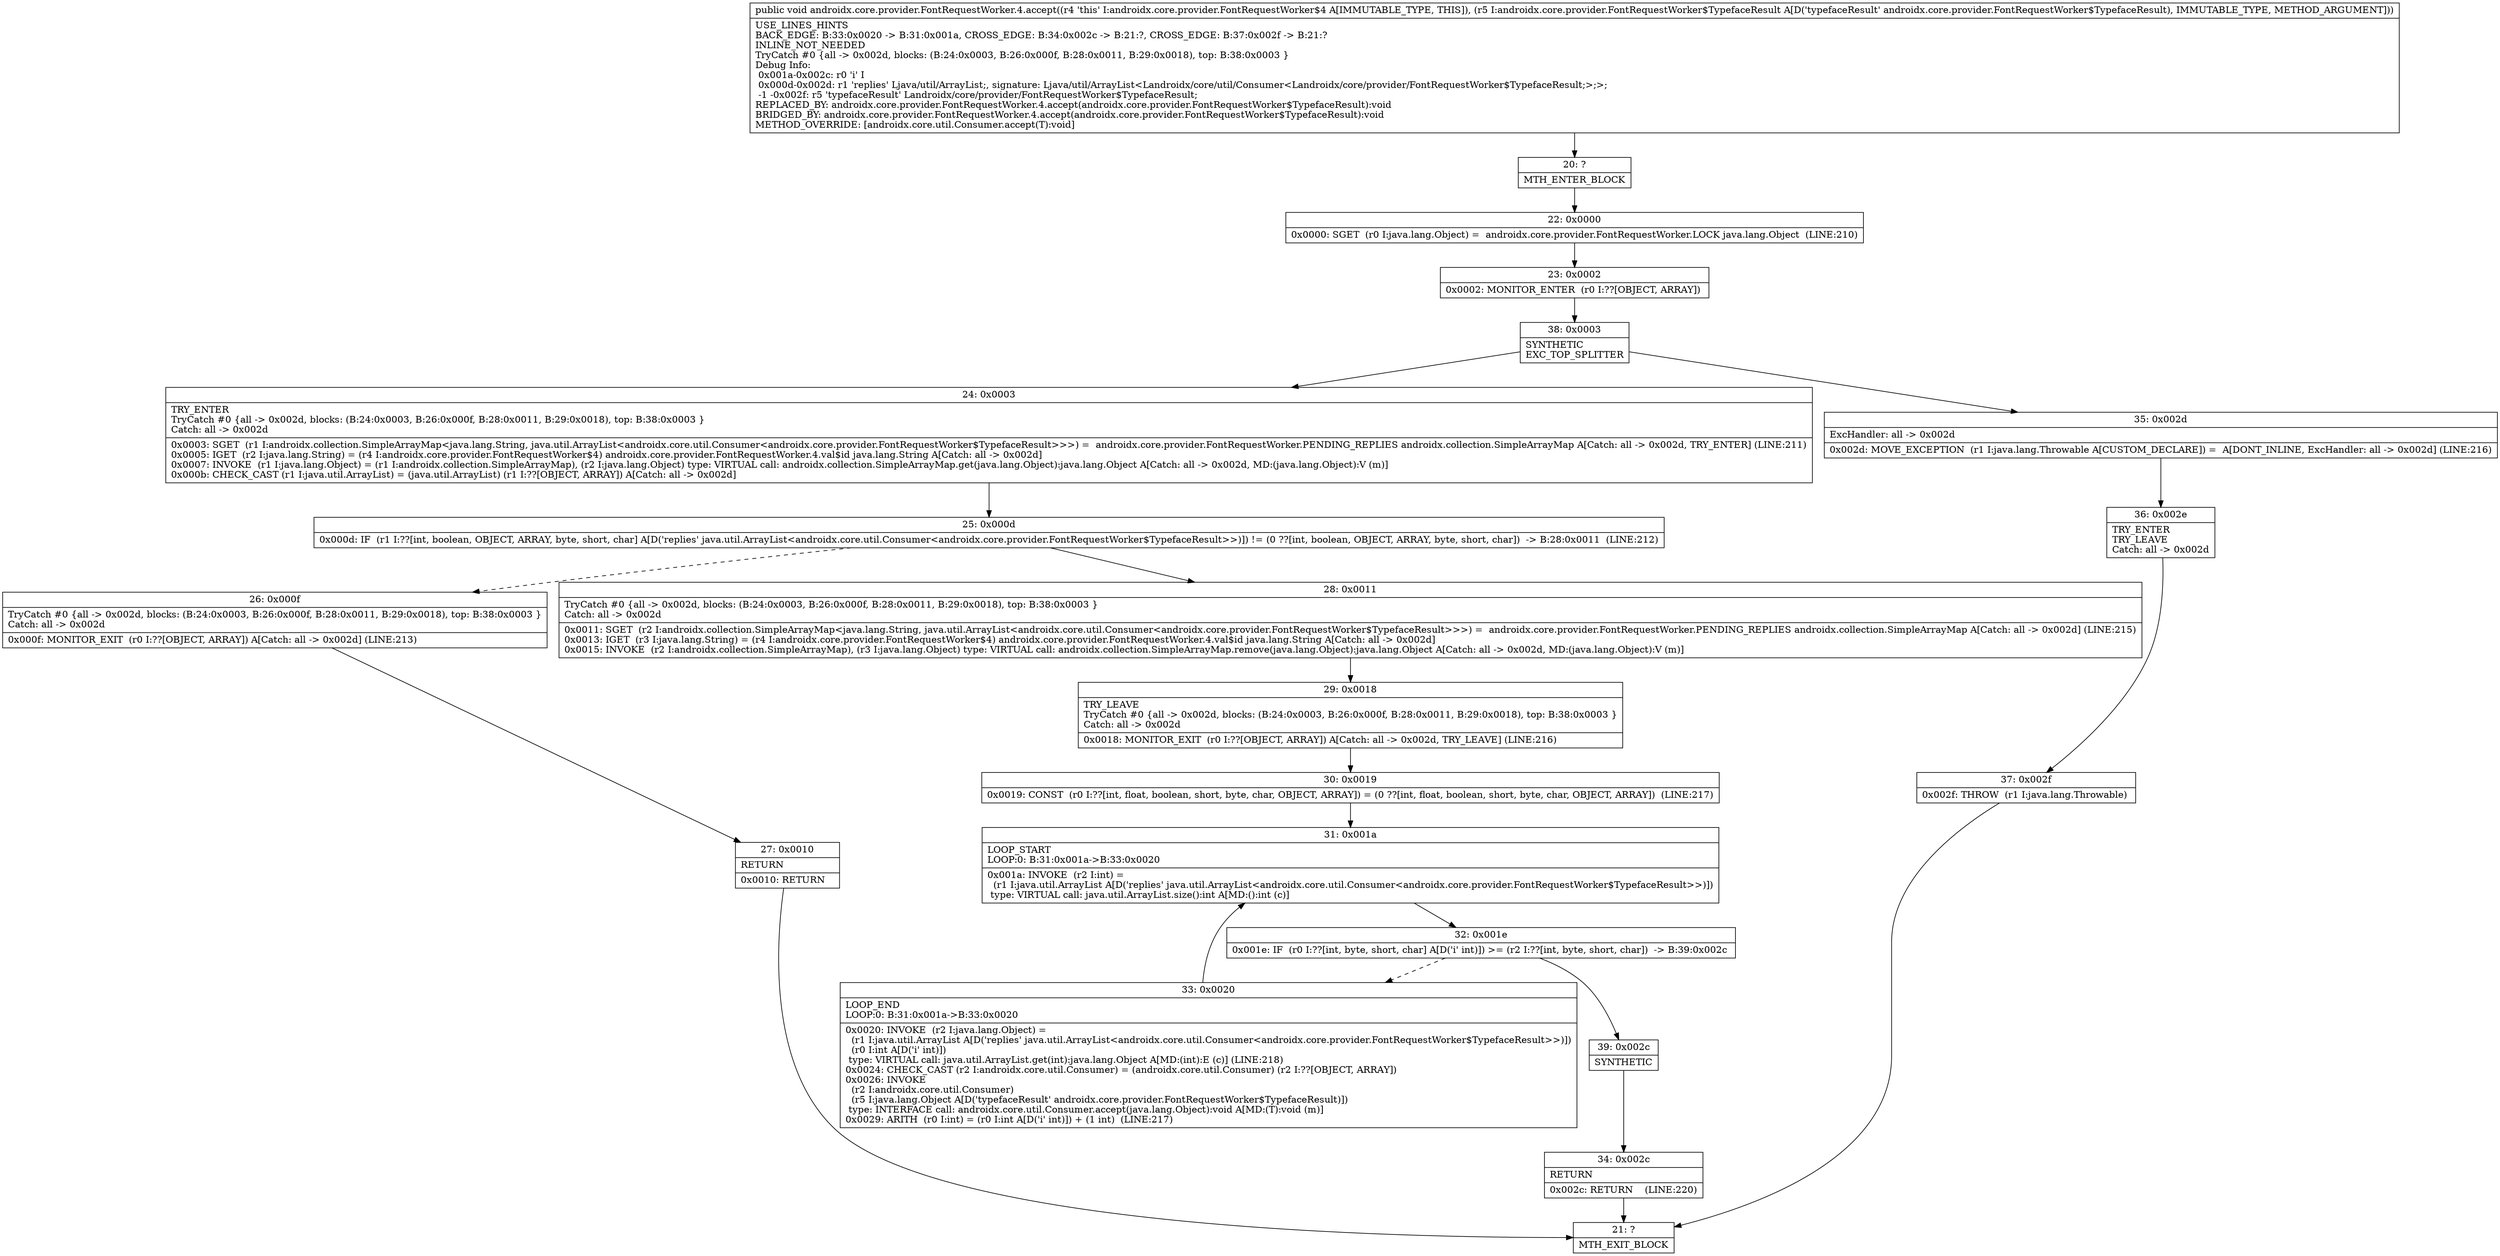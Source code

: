 digraph "CFG forandroidx.core.provider.FontRequestWorker.4.accept(Landroidx\/core\/provider\/FontRequestWorker$TypefaceResult;)V" {
Node_20 [shape=record,label="{20\:\ ?|MTH_ENTER_BLOCK\l}"];
Node_22 [shape=record,label="{22\:\ 0x0000|0x0000: SGET  (r0 I:java.lang.Object) =  androidx.core.provider.FontRequestWorker.LOCK java.lang.Object  (LINE:210)\l}"];
Node_23 [shape=record,label="{23\:\ 0x0002|0x0002: MONITOR_ENTER  (r0 I:??[OBJECT, ARRAY]) \l}"];
Node_38 [shape=record,label="{38\:\ 0x0003|SYNTHETIC\lEXC_TOP_SPLITTER\l}"];
Node_24 [shape=record,label="{24\:\ 0x0003|TRY_ENTER\lTryCatch #0 \{all \-\> 0x002d, blocks: (B:24:0x0003, B:26:0x000f, B:28:0x0011, B:29:0x0018), top: B:38:0x0003 \}\lCatch: all \-\> 0x002d\l|0x0003: SGET  (r1 I:androidx.collection.SimpleArrayMap\<java.lang.String, java.util.ArrayList\<androidx.core.util.Consumer\<androidx.core.provider.FontRequestWorker$TypefaceResult\>\>\>) =  androidx.core.provider.FontRequestWorker.PENDING_REPLIES androidx.collection.SimpleArrayMap A[Catch: all \-\> 0x002d, TRY_ENTER] (LINE:211)\l0x0005: IGET  (r2 I:java.lang.String) = (r4 I:androidx.core.provider.FontRequestWorker$4) androidx.core.provider.FontRequestWorker.4.val$id java.lang.String A[Catch: all \-\> 0x002d]\l0x0007: INVOKE  (r1 I:java.lang.Object) = (r1 I:androidx.collection.SimpleArrayMap), (r2 I:java.lang.Object) type: VIRTUAL call: androidx.collection.SimpleArrayMap.get(java.lang.Object):java.lang.Object A[Catch: all \-\> 0x002d, MD:(java.lang.Object):V (m)]\l0x000b: CHECK_CAST (r1 I:java.util.ArrayList) = (java.util.ArrayList) (r1 I:??[OBJECT, ARRAY]) A[Catch: all \-\> 0x002d]\l}"];
Node_25 [shape=record,label="{25\:\ 0x000d|0x000d: IF  (r1 I:??[int, boolean, OBJECT, ARRAY, byte, short, char] A[D('replies' java.util.ArrayList\<androidx.core.util.Consumer\<androidx.core.provider.FontRequestWorker$TypefaceResult\>\>)]) != (0 ??[int, boolean, OBJECT, ARRAY, byte, short, char])  \-\> B:28:0x0011  (LINE:212)\l}"];
Node_26 [shape=record,label="{26\:\ 0x000f|TryCatch #0 \{all \-\> 0x002d, blocks: (B:24:0x0003, B:26:0x000f, B:28:0x0011, B:29:0x0018), top: B:38:0x0003 \}\lCatch: all \-\> 0x002d\l|0x000f: MONITOR_EXIT  (r0 I:??[OBJECT, ARRAY]) A[Catch: all \-\> 0x002d] (LINE:213)\l}"];
Node_27 [shape=record,label="{27\:\ 0x0010|RETURN\l|0x0010: RETURN   \l}"];
Node_21 [shape=record,label="{21\:\ ?|MTH_EXIT_BLOCK\l}"];
Node_28 [shape=record,label="{28\:\ 0x0011|TryCatch #0 \{all \-\> 0x002d, blocks: (B:24:0x0003, B:26:0x000f, B:28:0x0011, B:29:0x0018), top: B:38:0x0003 \}\lCatch: all \-\> 0x002d\l|0x0011: SGET  (r2 I:androidx.collection.SimpleArrayMap\<java.lang.String, java.util.ArrayList\<androidx.core.util.Consumer\<androidx.core.provider.FontRequestWorker$TypefaceResult\>\>\>) =  androidx.core.provider.FontRequestWorker.PENDING_REPLIES androidx.collection.SimpleArrayMap A[Catch: all \-\> 0x002d] (LINE:215)\l0x0013: IGET  (r3 I:java.lang.String) = (r4 I:androidx.core.provider.FontRequestWorker$4) androidx.core.provider.FontRequestWorker.4.val$id java.lang.String A[Catch: all \-\> 0x002d]\l0x0015: INVOKE  (r2 I:androidx.collection.SimpleArrayMap), (r3 I:java.lang.Object) type: VIRTUAL call: androidx.collection.SimpleArrayMap.remove(java.lang.Object):java.lang.Object A[Catch: all \-\> 0x002d, MD:(java.lang.Object):V (m)]\l}"];
Node_29 [shape=record,label="{29\:\ 0x0018|TRY_LEAVE\lTryCatch #0 \{all \-\> 0x002d, blocks: (B:24:0x0003, B:26:0x000f, B:28:0x0011, B:29:0x0018), top: B:38:0x0003 \}\lCatch: all \-\> 0x002d\l|0x0018: MONITOR_EXIT  (r0 I:??[OBJECT, ARRAY]) A[Catch: all \-\> 0x002d, TRY_LEAVE] (LINE:216)\l}"];
Node_30 [shape=record,label="{30\:\ 0x0019|0x0019: CONST  (r0 I:??[int, float, boolean, short, byte, char, OBJECT, ARRAY]) = (0 ??[int, float, boolean, short, byte, char, OBJECT, ARRAY])  (LINE:217)\l}"];
Node_31 [shape=record,label="{31\:\ 0x001a|LOOP_START\lLOOP:0: B:31:0x001a\-\>B:33:0x0020\l|0x001a: INVOKE  (r2 I:int) = \l  (r1 I:java.util.ArrayList A[D('replies' java.util.ArrayList\<androidx.core.util.Consumer\<androidx.core.provider.FontRequestWorker$TypefaceResult\>\>)])\l type: VIRTUAL call: java.util.ArrayList.size():int A[MD:():int (c)]\l}"];
Node_32 [shape=record,label="{32\:\ 0x001e|0x001e: IF  (r0 I:??[int, byte, short, char] A[D('i' int)]) \>= (r2 I:??[int, byte, short, char])  \-\> B:39:0x002c \l}"];
Node_33 [shape=record,label="{33\:\ 0x0020|LOOP_END\lLOOP:0: B:31:0x001a\-\>B:33:0x0020\l|0x0020: INVOKE  (r2 I:java.lang.Object) = \l  (r1 I:java.util.ArrayList A[D('replies' java.util.ArrayList\<androidx.core.util.Consumer\<androidx.core.provider.FontRequestWorker$TypefaceResult\>\>)])\l  (r0 I:int A[D('i' int)])\l type: VIRTUAL call: java.util.ArrayList.get(int):java.lang.Object A[MD:(int):E (c)] (LINE:218)\l0x0024: CHECK_CAST (r2 I:androidx.core.util.Consumer) = (androidx.core.util.Consumer) (r2 I:??[OBJECT, ARRAY]) \l0x0026: INVOKE  \l  (r2 I:androidx.core.util.Consumer)\l  (r5 I:java.lang.Object A[D('typefaceResult' androidx.core.provider.FontRequestWorker$TypefaceResult)])\l type: INTERFACE call: androidx.core.util.Consumer.accept(java.lang.Object):void A[MD:(T):void (m)]\l0x0029: ARITH  (r0 I:int) = (r0 I:int A[D('i' int)]) + (1 int)  (LINE:217)\l}"];
Node_39 [shape=record,label="{39\:\ 0x002c|SYNTHETIC\l}"];
Node_34 [shape=record,label="{34\:\ 0x002c|RETURN\l|0x002c: RETURN    (LINE:220)\l}"];
Node_35 [shape=record,label="{35\:\ 0x002d|ExcHandler: all \-\> 0x002d\l|0x002d: MOVE_EXCEPTION  (r1 I:java.lang.Throwable A[CUSTOM_DECLARE]) =  A[DONT_INLINE, ExcHandler: all \-\> 0x002d] (LINE:216)\l}"];
Node_36 [shape=record,label="{36\:\ 0x002e|TRY_ENTER\lTRY_LEAVE\lCatch: all \-\> 0x002d\l}"];
Node_37 [shape=record,label="{37\:\ 0x002f|0x002f: THROW  (r1 I:java.lang.Throwable) \l}"];
MethodNode[shape=record,label="{public void androidx.core.provider.FontRequestWorker.4.accept((r4 'this' I:androidx.core.provider.FontRequestWorker$4 A[IMMUTABLE_TYPE, THIS]), (r5 I:androidx.core.provider.FontRequestWorker$TypefaceResult A[D('typefaceResult' androidx.core.provider.FontRequestWorker$TypefaceResult), IMMUTABLE_TYPE, METHOD_ARGUMENT]))  | USE_LINES_HINTS\lBACK_EDGE: B:33:0x0020 \-\> B:31:0x001a, CROSS_EDGE: B:34:0x002c \-\> B:21:?, CROSS_EDGE: B:37:0x002f \-\> B:21:?\lINLINE_NOT_NEEDED\lTryCatch #0 \{all \-\> 0x002d, blocks: (B:24:0x0003, B:26:0x000f, B:28:0x0011, B:29:0x0018), top: B:38:0x0003 \}\lDebug Info:\l  0x001a\-0x002c: r0 'i' I\l  0x000d\-0x002d: r1 'replies' Ljava\/util\/ArrayList;, signature: Ljava\/util\/ArrayList\<Landroidx\/core\/util\/Consumer\<Landroidx\/core\/provider\/FontRequestWorker$TypefaceResult;\>;\>;\l  \-1 \-0x002f: r5 'typefaceResult' Landroidx\/core\/provider\/FontRequestWorker$TypefaceResult;\lREPLACED_BY: androidx.core.provider.FontRequestWorker.4.accept(androidx.core.provider.FontRequestWorker$TypefaceResult):void\lBRIDGED_BY: androidx.core.provider.FontRequestWorker.4.accept(androidx.core.provider.FontRequestWorker$TypefaceResult):void\lMETHOD_OVERRIDE: [androidx.core.util.Consumer.accept(T):void]\l}"];
MethodNode -> Node_20;Node_20 -> Node_22;
Node_22 -> Node_23;
Node_23 -> Node_38;
Node_38 -> Node_24;
Node_38 -> Node_35;
Node_24 -> Node_25;
Node_25 -> Node_26[style=dashed];
Node_25 -> Node_28;
Node_26 -> Node_27;
Node_27 -> Node_21;
Node_28 -> Node_29;
Node_29 -> Node_30;
Node_30 -> Node_31;
Node_31 -> Node_32;
Node_32 -> Node_33[style=dashed];
Node_32 -> Node_39;
Node_33 -> Node_31;
Node_39 -> Node_34;
Node_34 -> Node_21;
Node_35 -> Node_36;
Node_36 -> Node_37;
Node_37 -> Node_21;
}

